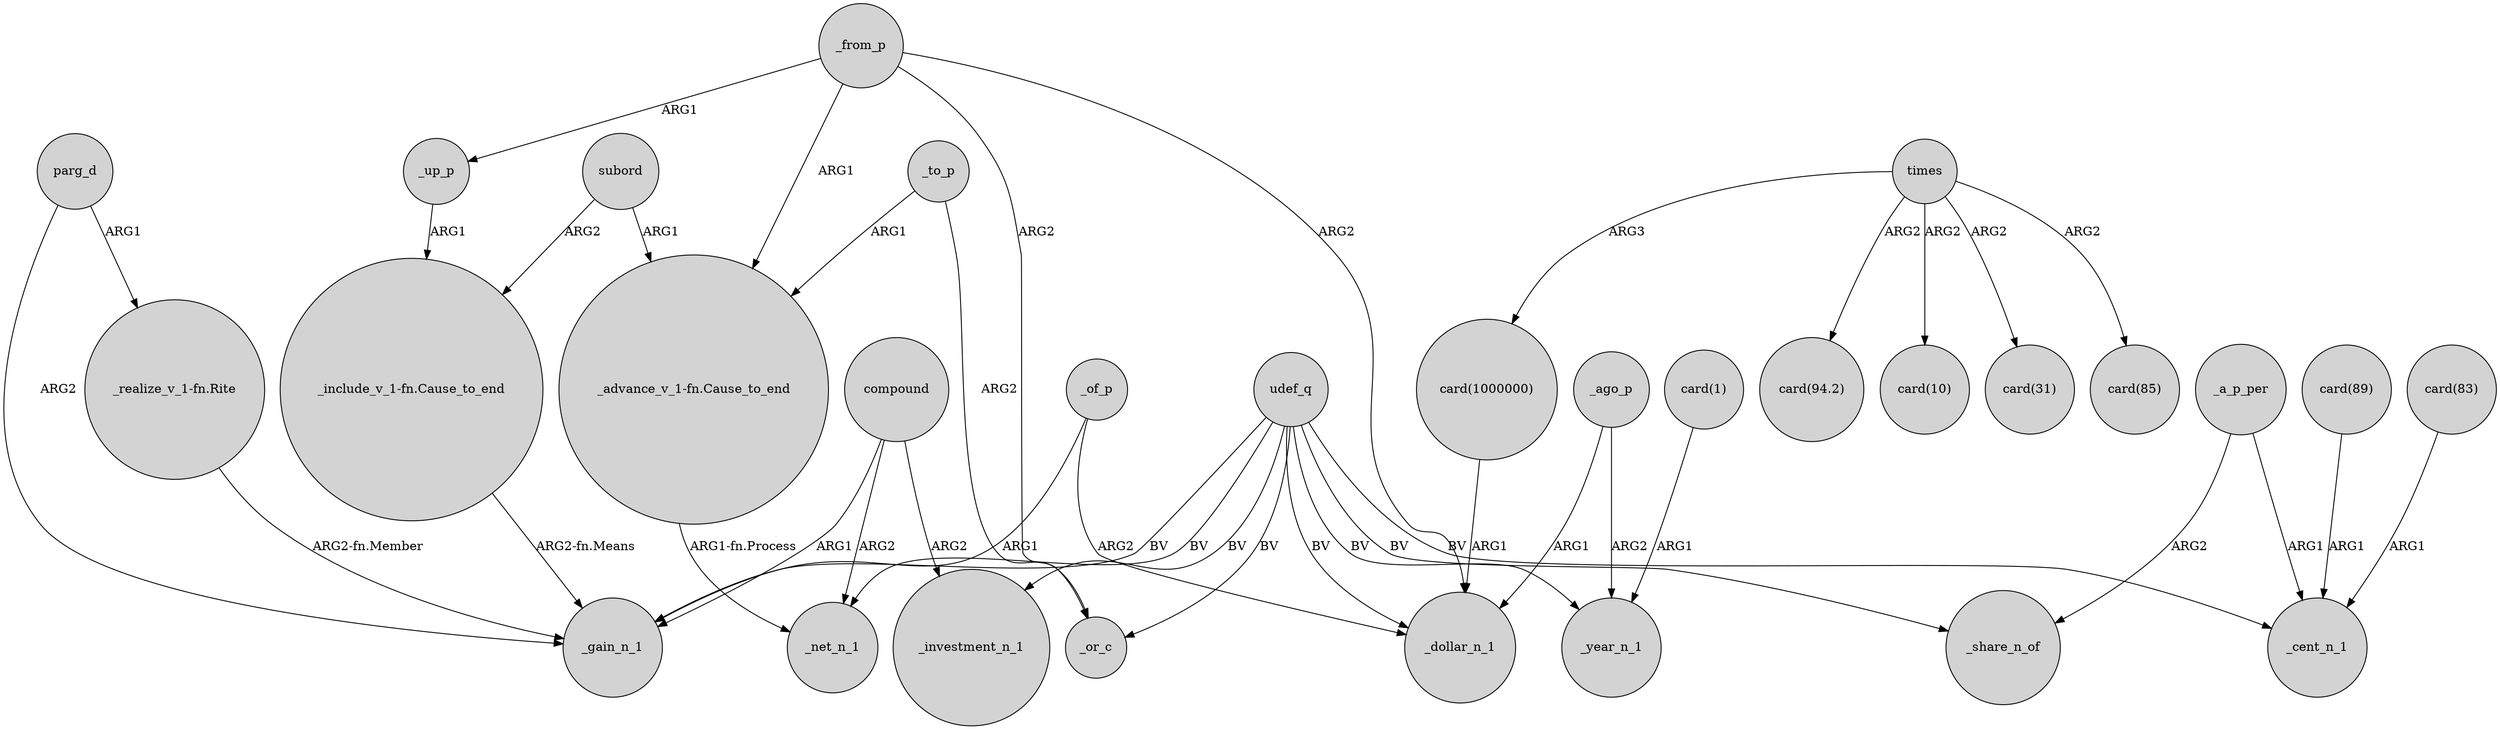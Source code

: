 digraph {
	node [shape=circle style=filled]
	parg_d -> "_realize_v_1-fn.Rite" [label=ARG1]
	"_include_v_1-fn.Cause_to_end" -> _gain_n_1 [label="ARG2-fn.Means"]
	_to_p -> _or_c [label=ARG2]
	compound -> _net_n_1 [label=ARG2]
	_ago_p -> _dollar_n_1 [label=ARG1]
	"card(89)" -> _cent_n_1 [label=ARG1]
	times -> "card(94.2)" [label=ARG2]
	times -> "card(10)" [label=ARG2]
	_a_p_per -> _cent_n_1 [label=ARG1]
	compound -> _investment_n_1 [label=ARG2]
	"card(1)" -> _year_n_1 [label=ARG1]
	times -> "card(1000000)" [label=ARG3]
	_from_p -> "_advance_v_1-fn.Cause_to_end" [label=ARG1]
	_of_p -> _gain_n_1 [label=ARG1]
	parg_d -> _gain_n_1 [label=ARG2]
	udef_q -> _cent_n_1 [label=BV]
	udef_q -> _or_c [label=BV]
	times -> "card(31)" [label=ARG2]
	_a_p_per -> _share_n_of [label=ARG2]
	subord -> "_include_v_1-fn.Cause_to_end" [label=ARG2]
	udef_q -> _share_n_of [label=BV]
	udef_q -> _net_n_1 [label=BV]
	subord -> "_advance_v_1-fn.Cause_to_end" [label=ARG1]
	udef_q -> _dollar_n_1 [label=BV]
	"card(1000000)" -> _dollar_n_1 [label=ARG1]
	_from_p -> _or_c [label=ARG2]
	times -> "card(85)" [label=ARG2]
	udef_q -> _investment_n_1 [label=BV]
	"_realize_v_1-fn.Rite" -> _gain_n_1 [label="ARG2-fn.Member"]
	_ago_p -> _year_n_1 [label=ARG2]
	udef_q -> _year_n_1 [label=BV]
	compound -> _gain_n_1 [label=ARG1]
	"_advance_v_1-fn.Cause_to_end" -> _net_n_1 [label="ARG1-fn.Process"]
	_from_p -> _up_p [label=ARG1]
	_of_p -> _dollar_n_1 [label=ARG2]
	_up_p -> "_include_v_1-fn.Cause_to_end" [label=ARG1]
	"card(83)" -> _cent_n_1 [label=ARG1]
	_from_p -> _dollar_n_1 [label=ARG2]
	udef_q -> _gain_n_1 [label=BV]
	_to_p -> "_advance_v_1-fn.Cause_to_end" [label=ARG1]
}
